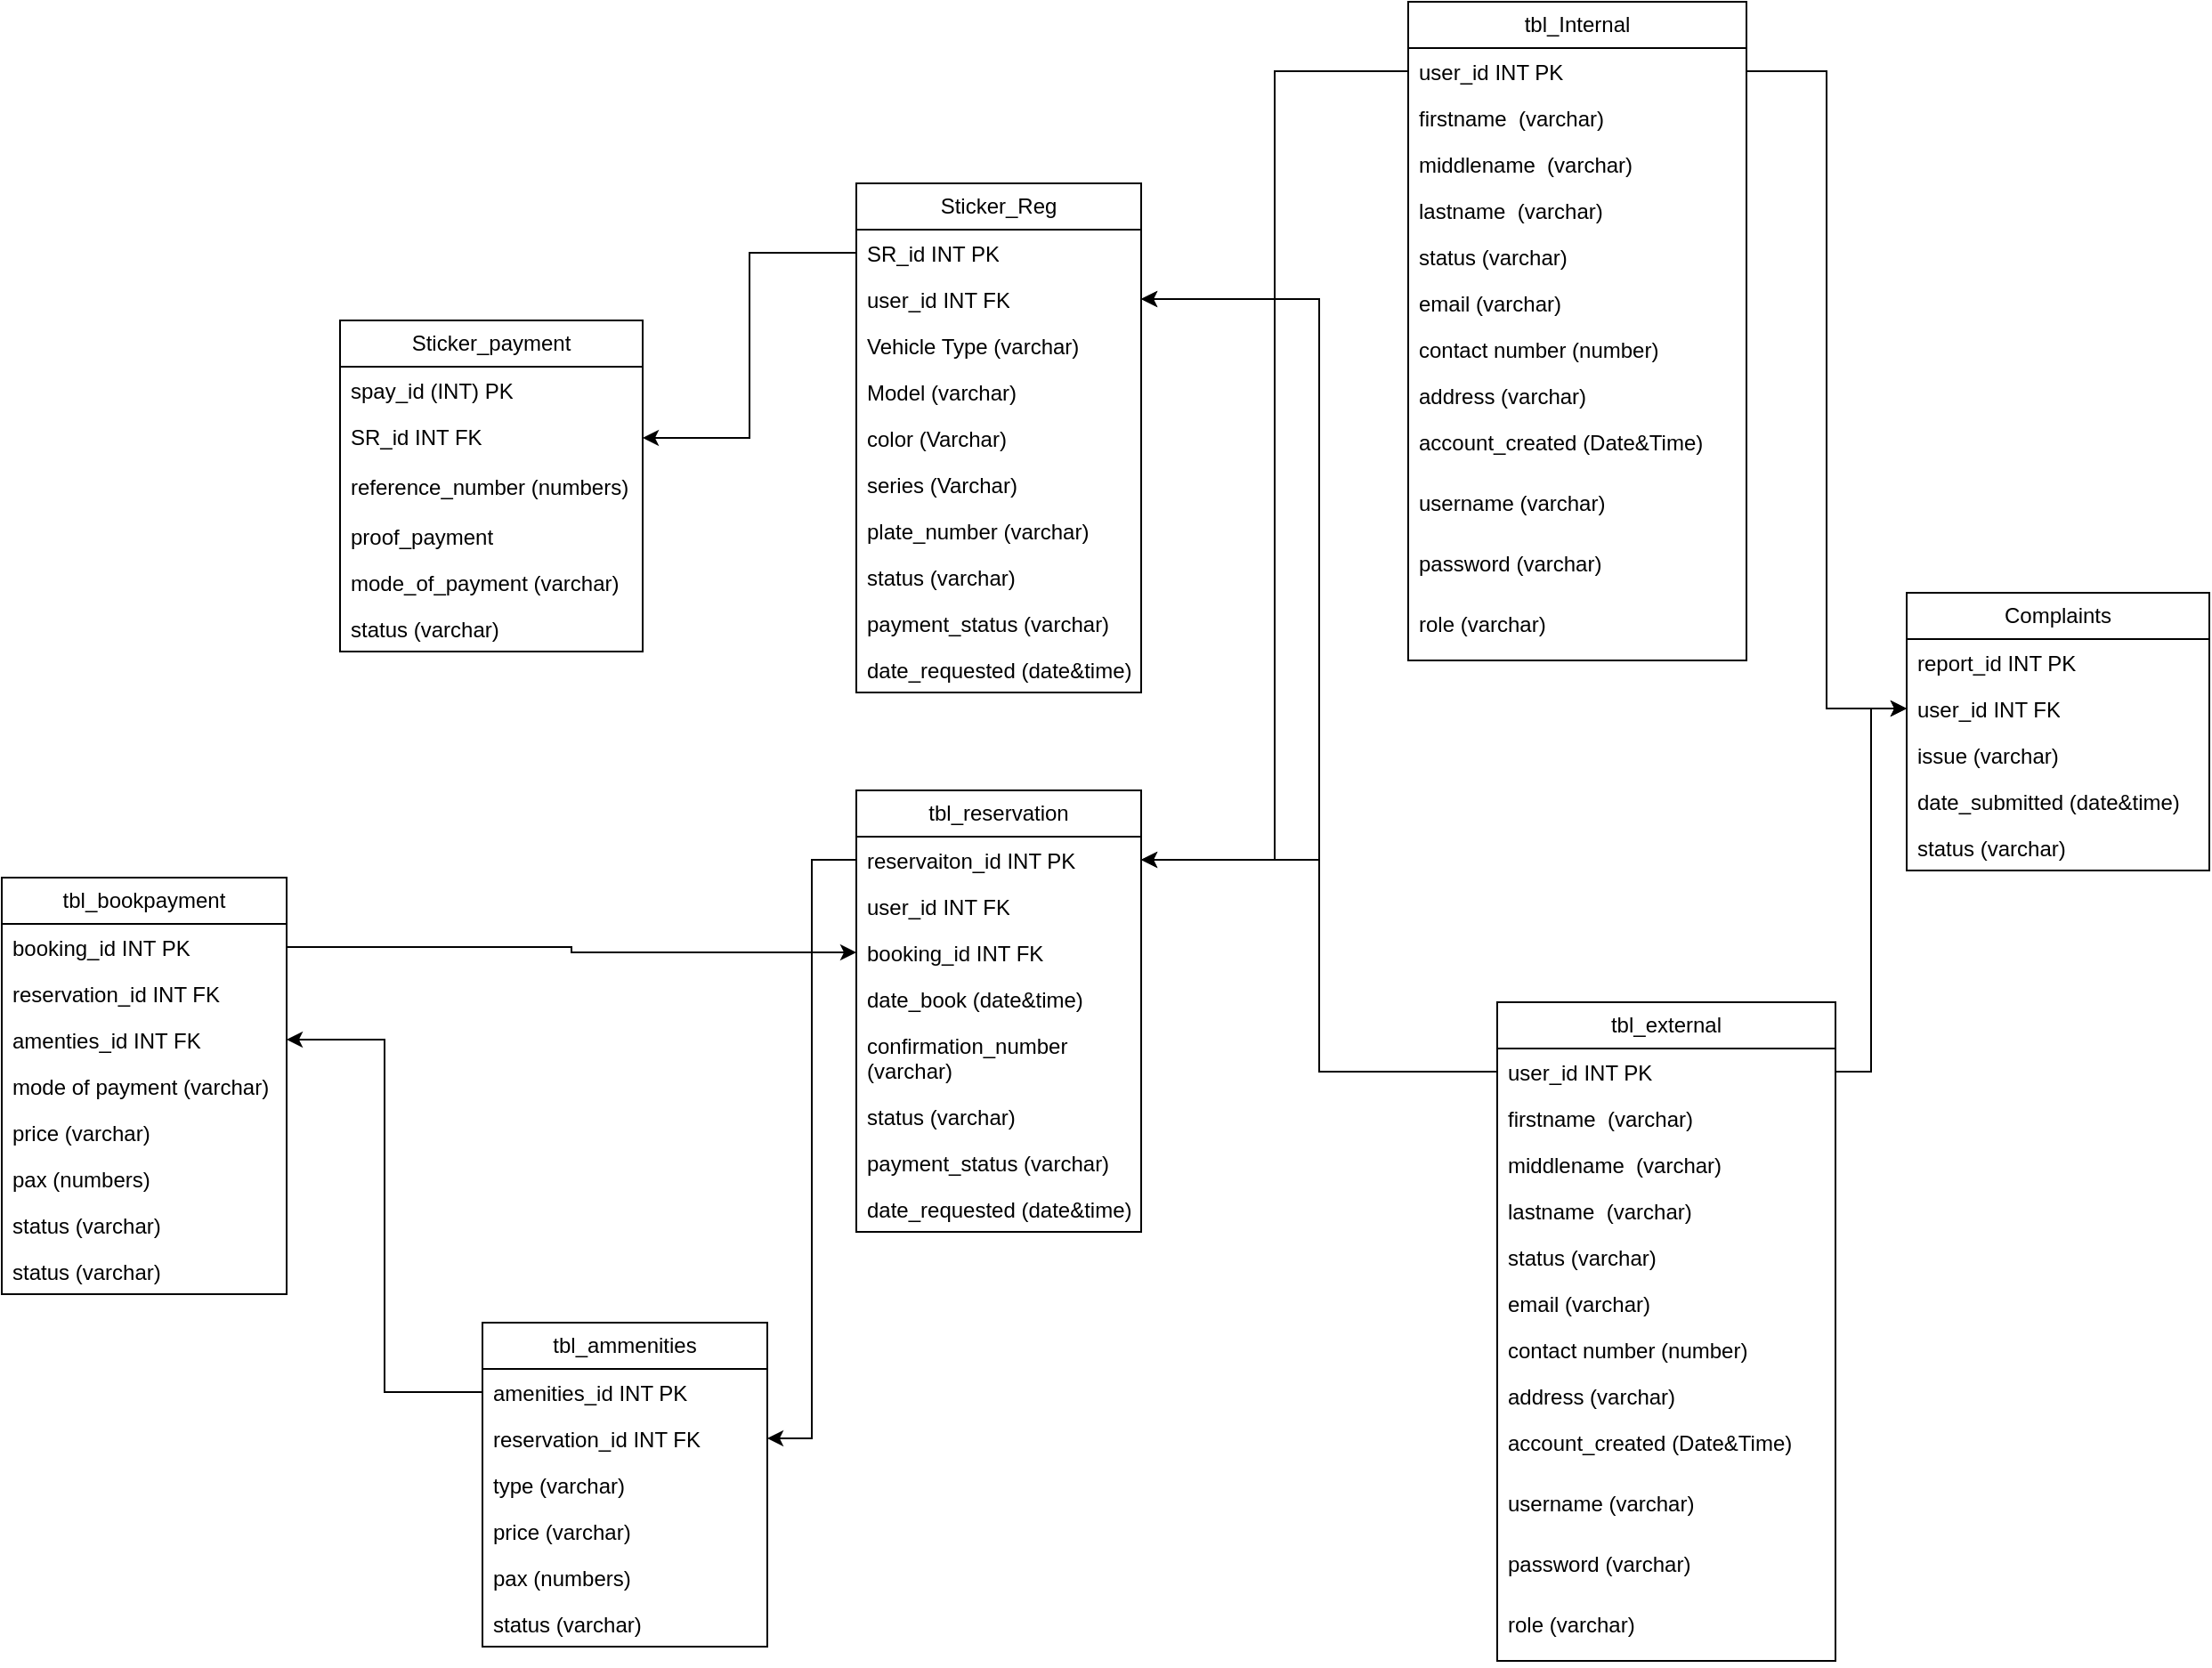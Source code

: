 <mxfile version="26.0.10">
  <diagram name="Page-1" id="SfRekn3RkYEeT2dlVDo4">
    <mxGraphModel dx="2633" dy="986" grid="1" gridSize="10" guides="1" tooltips="1" connect="1" arrows="1" fold="1" page="1" pageScale="1" pageWidth="850" pageHeight="1100" math="0" shadow="0">
      <root>
        <mxCell id="0" />
        <mxCell id="1" parent="0" />
        <mxCell id="zVCZriOrKgFzcLexSzs2-53" value="tbl_Internal" style="swimlane;fontStyle=0;childLayout=stackLayout;horizontal=1;startSize=26;fillColor=none;horizontalStack=0;resizeParent=1;resizeParentMax=0;resizeLast=0;collapsible=1;marginBottom=0;whiteSpace=wrap;html=1;" parent="1" vertex="1">
          <mxGeometry x="340" y="258" width="190" height="370" as="geometry" />
        </mxCell>
        <mxCell id="zVCZriOrKgFzcLexSzs2-54" value="user_id INT PK" style="text;strokeColor=none;fillColor=none;align=left;verticalAlign=top;spacingLeft=4;spacingRight=4;overflow=hidden;rotatable=0;points=[[0,0.5],[1,0.5]];portConstraint=eastwest;whiteSpace=wrap;html=1;" parent="zVCZriOrKgFzcLexSzs2-53" vertex="1">
          <mxGeometry y="26" width="190" height="26" as="geometry" />
        </mxCell>
        <mxCell id="zVCZriOrKgFzcLexSzs2-55" value="firstname&amp;nbsp; (varchar)" style="text;strokeColor=none;fillColor=none;align=left;verticalAlign=top;spacingLeft=4;spacingRight=4;overflow=hidden;rotatable=0;points=[[0,0.5],[1,0.5]];portConstraint=eastwest;whiteSpace=wrap;html=1;" parent="zVCZriOrKgFzcLexSzs2-53" vertex="1">
          <mxGeometry y="52" width="190" height="26" as="geometry" />
        </mxCell>
        <mxCell id="zVCZriOrKgFzcLexSzs2-56" value="middlename&amp;nbsp; (varchar)" style="text;strokeColor=none;fillColor=none;align=left;verticalAlign=top;spacingLeft=4;spacingRight=4;overflow=hidden;rotatable=0;points=[[0,0.5],[1,0.5]];portConstraint=eastwest;whiteSpace=wrap;html=1;" parent="zVCZriOrKgFzcLexSzs2-53" vertex="1">
          <mxGeometry y="78" width="190" height="26" as="geometry" />
        </mxCell>
        <mxCell id="zVCZriOrKgFzcLexSzs2-57" value="lastname&amp;nbsp; (varchar)" style="text;strokeColor=none;fillColor=none;align=left;verticalAlign=top;spacingLeft=4;spacingRight=4;overflow=hidden;rotatable=0;points=[[0,0.5],[1,0.5]];portConstraint=eastwest;whiteSpace=wrap;html=1;" parent="zVCZriOrKgFzcLexSzs2-53" vertex="1">
          <mxGeometry y="104" width="190" height="26" as="geometry" />
        </mxCell>
        <mxCell id="zVCZriOrKgFzcLexSzs2-88" value="status (varchar)" style="text;strokeColor=none;fillColor=none;align=left;verticalAlign=top;spacingLeft=4;spacingRight=4;overflow=hidden;rotatable=0;points=[[0,0.5],[1,0.5]];portConstraint=eastwest;whiteSpace=wrap;html=1;" parent="zVCZriOrKgFzcLexSzs2-53" vertex="1">
          <mxGeometry y="130" width="190" height="26" as="geometry" />
        </mxCell>
        <mxCell id="zVCZriOrKgFzcLexSzs2-90" value="email (varchar)" style="text;strokeColor=none;fillColor=none;align=left;verticalAlign=top;spacingLeft=4;spacingRight=4;overflow=hidden;rotatable=0;points=[[0,0.5],[1,0.5]];portConstraint=eastwest;whiteSpace=wrap;html=1;" parent="zVCZriOrKgFzcLexSzs2-53" vertex="1">
          <mxGeometry y="156" width="190" height="26" as="geometry" />
        </mxCell>
        <mxCell id="zVCZriOrKgFzcLexSzs2-91" value="contact number (number)" style="text;strokeColor=none;fillColor=none;align=left;verticalAlign=top;spacingLeft=4;spacingRight=4;overflow=hidden;rotatable=0;points=[[0,0.5],[1,0.5]];portConstraint=eastwest;whiteSpace=wrap;html=1;" parent="zVCZriOrKgFzcLexSzs2-53" vertex="1">
          <mxGeometry y="182" width="190" height="26" as="geometry" />
        </mxCell>
        <mxCell id="zVCZriOrKgFzcLexSzs2-58" value="address (varchar)" style="text;strokeColor=none;fillColor=none;align=left;verticalAlign=top;spacingLeft=4;spacingRight=4;overflow=hidden;rotatable=0;points=[[0,0.5],[1,0.5]];portConstraint=eastwest;whiteSpace=wrap;html=1;" parent="zVCZriOrKgFzcLexSzs2-53" vertex="1">
          <mxGeometry y="208" width="190" height="26" as="geometry" />
        </mxCell>
        <mxCell id="zVCZriOrKgFzcLexSzs2-59" value="account_created (Date&amp;amp;Time)" style="text;strokeColor=none;fillColor=none;align=left;verticalAlign=top;spacingLeft=4;spacingRight=4;overflow=hidden;rotatable=0;points=[[0,0.5],[1,0.5]];portConstraint=eastwest;whiteSpace=wrap;html=1;" parent="zVCZriOrKgFzcLexSzs2-53" vertex="1">
          <mxGeometry y="234" width="190" height="34" as="geometry" />
        </mxCell>
        <mxCell id="zVCZriOrKgFzcLexSzs2-60" value="username (varchar)" style="text;strokeColor=none;fillColor=none;align=left;verticalAlign=top;spacingLeft=4;spacingRight=4;overflow=hidden;rotatable=0;points=[[0,0.5],[1,0.5]];portConstraint=eastwest;whiteSpace=wrap;html=1;" parent="zVCZriOrKgFzcLexSzs2-53" vertex="1">
          <mxGeometry y="268" width="190" height="34" as="geometry" />
        </mxCell>
        <mxCell id="zVCZriOrKgFzcLexSzs2-61" value="password (varchar)" style="text;strokeColor=none;fillColor=none;align=left;verticalAlign=top;spacingLeft=4;spacingRight=4;overflow=hidden;rotatable=0;points=[[0,0.5],[1,0.5]];portConstraint=eastwest;whiteSpace=wrap;html=1;" parent="zVCZriOrKgFzcLexSzs2-53" vertex="1">
          <mxGeometry y="302" width="190" height="34" as="geometry" />
        </mxCell>
        <mxCell id="zVCZriOrKgFzcLexSzs2-81" value="role (varchar)" style="text;strokeColor=none;fillColor=none;align=left;verticalAlign=top;spacingLeft=4;spacingRight=4;overflow=hidden;rotatable=0;points=[[0,0.5],[1,0.5]];portConstraint=eastwest;whiteSpace=wrap;html=1;" parent="zVCZriOrKgFzcLexSzs2-53" vertex="1">
          <mxGeometry y="336" width="190" height="34" as="geometry" />
        </mxCell>
        <mxCell id="zVCZriOrKgFzcLexSzs2-92" value="tbl_external" style="swimlane;fontStyle=0;childLayout=stackLayout;horizontal=1;startSize=26;fillColor=none;horizontalStack=0;resizeParent=1;resizeParentMax=0;resizeLast=0;collapsible=1;marginBottom=0;whiteSpace=wrap;html=1;" parent="1" vertex="1">
          <mxGeometry x="390" y="820" width="190" height="370" as="geometry" />
        </mxCell>
        <mxCell id="zVCZriOrKgFzcLexSzs2-93" value="user_id INT PK" style="text;strokeColor=none;fillColor=none;align=left;verticalAlign=top;spacingLeft=4;spacingRight=4;overflow=hidden;rotatable=0;points=[[0,0.5],[1,0.5]];portConstraint=eastwest;whiteSpace=wrap;html=1;" parent="zVCZriOrKgFzcLexSzs2-92" vertex="1">
          <mxGeometry y="26" width="190" height="26" as="geometry" />
        </mxCell>
        <mxCell id="zVCZriOrKgFzcLexSzs2-94" value="firstname&amp;nbsp; (varchar)" style="text;strokeColor=none;fillColor=none;align=left;verticalAlign=top;spacingLeft=4;spacingRight=4;overflow=hidden;rotatable=0;points=[[0,0.5],[1,0.5]];portConstraint=eastwest;whiteSpace=wrap;html=1;" parent="zVCZriOrKgFzcLexSzs2-92" vertex="1">
          <mxGeometry y="52" width="190" height="26" as="geometry" />
        </mxCell>
        <mxCell id="zVCZriOrKgFzcLexSzs2-95" value="middlename&amp;nbsp; (varchar)" style="text;strokeColor=none;fillColor=none;align=left;verticalAlign=top;spacingLeft=4;spacingRight=4;overflow=hidden;rotatable=0;points=[[0,0.5],[1,0.5]];portConstraint=eastwest;whiteSpace=wrap;html=1;" parent="zVCZriOrKgFzcLexSzs2-92" vertex="1">
          <mxGeometry y="78" width="190" height="26" as="geometry" />
        </mxCell>
        <mxCell id="zVCZriOrKgFzcLexSzs2-96" value="lastname&amp;nbsp; (varchar)" style="text;strokeColor=none;fillColor=none;align=left;verticalAlign=top;spacingLeft=4;spacingRight=4;overflow=hidden;rotatable=0;points=[[0,0.5],[1,0.5]];portConstraint=eastwest;whiteSpace=wrap;html=1;" parent="zVCZriOrKgFzcLexSzs2-92" vertex="1">
          <mxGeometry y="104" width="190" height="26" as="geometry" />
        </mxCell>
        <mxCell id="zVCZriOrKgFzcLexSzs2-97" value="status (varchar)" style="text;strokeColor=none;fillColor=none;align=left;verticalAlign=top;spacingLeft=4;spacingRight=4;overflow=hidden;rotatable=0;points=[[0,0.5],[1,0.5]];portConstraint=eastwest;whiteSpace=wrap;html=1;" parent="zVCZriOrKgFzcLexSzs2-92" vertex="1">
          <mxGeometry y="130" width="190" height="26" as="geometry" />
        </mxCell>
        <mxCell id="zVCZriOrKgFzcLexSzs2-98" value="email (varchar)" style="text;strokeColor=none;fillColor=none;align=left;verticalAlign=top;spacingLeft=4;spacingRight=4;overflow=hidden;rotatable=0;points=[[0,0.5],[1,0.5]];portConstraint=eastwest;whiteSpace=wrap;html=1;" parent="zVCZriOrKgFzcLexSzs2-92" vertex="1">
          <mxGeometry y="156" width="190" height="26" as="geometry" />
        </mxCell>
        <mxCell id="zVCZriOrKgFzcLexSzs2-99" value="contact number (number)" style="text;strokeColor=none;fillColor=none;align=left;verticalAlign=top;spacingLeft=4;spacingRight=4;overflow=hidden;rotatable=0;points=[[0,0.5],[1,0.5]];portConstraint=eastwest;whiteSpace=wrap;html=1;" parent="zVCZriOrKgFzcLexSzs2-92" vertex="1">
          <mxGeometry y="182" width="190" height="26" as="geometry" />
        </mxCell>
        <mxCell id="zVCZriOrKgFzcLexSzs2-100" value="address (varchar)" style="text;strokeColor=none;fillColor=none;align=left;verticalAlign=top;spacingLeft=4;spacingRight=4;overflow=hidden;rotatable=0;points=[[0,0.5],[1,0.5]];portConstraint=eastwest;whiteSpace=wrap;html=1;" parent="zVCZriOrKgFzcLexSzs2-92" vertex="1">
          <mxGeometry y="208" width="190" height="26" as="geometry" />
        </mxCell>
        <mxCell id="zVCZriOrKgFzcLexSzs2-101" value="account_created (Date&amp;amp;Time)" style="text;strokeColor=none;fillColor=none;align=left;verticalAlign=top;spacingLeft=4;spacingRight=4;overflow=hidden;rotatable=0;points=[[0,0.5],[1,0.5]];portConstraint=eastwest;whiteSpace=wrap;html=1;" parent="zVCZriOrKgFzcLexSzs2-92" vertex="1">
          <mxGeometry y="234" width="190" height="34" as="geometry" />
        </mxCell>
        <mxCell id="zVCZriOrKgFzcLexSzs2-102" value="username (varchar)" style="text;strokeColor=none;fillColor=none;align=left;verticalAlign=top;spacingLeft=4;spacingRight=4;overflow=hidden;rotatable=0;points=[[0,0.5],[1,0.5]];portConstraint=eastwest;whiteSpace=wrap;html=1;" parent="zVCZriOrKgFzcLexSzs2-92" vertex="1">
          <mxGeometry y="268" width="190" height="34" as="geometry" />
        </mxCell>
        <mxCell id="zVCZriOrKgFzcLexSzs2-103" value="password (varchar)" style="text;strokeColor=none;fillColor=none;align=left;verticalAlign=top;spacingLeft=4;spacingRight=4;overflow=hidden;rotatable=0;points=[[0,0.5],[1,0.5]];portConstraint=eastwest;whiteSpace=wrap;html=1;" parent="zVCZriOrKgFzcLexSzs2-92" vertex="1">
          <mxGeometry y="302" width="190" height="34" as="geometry" />
        </mxCell>
        <mxCell id="zVCZriOrKgFzcLexSzs2-104" value="role (varchar)" style="text;strokeColor=none;fillColor=none;align=left;verticalAlign=top;spacingLeft=4;spacingRight=4;overflow=hidden;rotatable=0;points=[[0,0.5],[1,0.5]];portConstraint=eastwest;whiteSpace=wrap;html=1;" parent="zVCZriOrKgFzcLexSzs2-92" vertex="1">
          <mxGeometry y="336" width="190" height="34" as="geometry" />
        </mxCell>
        <mxCell id="zVCZriOrKgFzcLexSzs2-105" value="Sticker_Reg" style="swimlane;fontStyle=0;childLayout=stackLayout;horizontal=1;startSize=26;fillColor=none;horizontalStack=0;resizeParent=1;resizeParentMax=0;resizeLast=0;collapsible=1;marginBottom=0;whiteSpace=wrap;html=1;" parent="1" vertex="1">
          <mxGeometry x="30" y="360" width="160" height="286" as="geometry" />
        </mxCell>
        <mxCell id="zVCZriOrKgFzcLexSzs2-106" value="SR_id INT PK" style="text;strokeColor=none;fillColor=none;align=left;verticalAlign=top;spacingLeft=4;spacingRight=4;overflow=hidden;rotatable=0;points=[[0,0.5],[1,0.5]];portConstraint=eastwest;whiteSpace=wrap;html=1;" parent="zVCZriOrKgFzcLexSzs2-105" vertex="1">
          <mxGeometry y="26" width="160" height="26" as="geometry" />
        </mxCell>
        <mxCell id="zVCZriOrKgFzcLexSzs2-107" value="user_id INT FK" style="text;strokeColor=none;fillColor=none;align=left;verticalAlign=top;spacingLeft=4;spacingRight=4;overflow=hidden;rotatable=0;points=[[0,0.5],[1,0.5]];portConstraint=eastwest;whiteSpace=wrap;html=1;" parent="zVCZriOrKgFzcLexSzs2-105" vertex="1">
          <mxGeometry y="52" width="160" height="26" as="geometry" />
        </mxCell>
        <mxCell id="zVCZriOrKgFzcLexSzs2-120" value="Vehicle Type (varchar)&lt;div&gt;&lt;br&gt;&lt;/div&gt;" style="text;strokeColor=none;fillColor=none;align=left;verticalAlign=top;spacingLeft=4;spacingRight=4;overflow=hidden;rotatable=0;points=[[0,0.5],[1,0.5]];portConstraint=eastwest;whiteSpace=wrap;html=1;" parent="zVCZriOrKgFzcLexSzs2-105" vertex="1">
          <mxGeometry y="78" width="160" height="26" as="geometry" />
        </mxCell>
        <mxCell id="zVCZriOrKgFzcLexSzs2-109" value="&lt;div&gt;Model (varchar)&lt;/div&gt;" style="text;strokeColor=none;fillColor=none;align=left;verticalAlign=top;spacingLeft=4;spacingRight=4;overflow=hidden;rotatable=0;points=[[0,0.5],[1,0.5]];portConstraint=eastwest;whiteSpace=wrap;html=1;" parent="zVCZriOrKgFzcLexSzs2-105" vertex="1">
          <mxGeometry y="104" width="160" height="26" as="geometry" />
        </mxCell>
        <mxCell id="zVCZriOrKgFzcLexSzs2-110" value="&lt;div&gt;color (Varchar)&lt;/div&gt;" style="text;strokeColor=none;fillColor=none;align=left;verticalAlign=top;spacingLeft=4;spacingRight=4;overflow=hidden;rotatable=0;points=[[0,0.5],[1,0.5]];portConstraint=eastwest;whiteSpace=wrap;html=1;" parent="zVCZriOrKgFzcLexSzs2-105" vertex="1">
          <mxGeometry y="130" width="160" height="26" as="geometry" />
        </mxCell>
        <mxCell id="zVCZriOrKgFzcLexSzs2-111" value="&lt;div&gt;series (Varchar)&lt;/div&gt;" style="text;strokeColor=none;fillColor=none;align=left;verticalAlign=top;spacingLeft=4;spacingRight=4;overflow=hidden;rotatable=0;points=[[0,0.5],[1,0.5]];portConstraint=eastwest;whiteSpace=wrap;html=1;" parent="zVCZriOrKgFzcLexSzs2-105" vertex="1">
          <mxGeometry y="156" width="160" height="26" as="geometry" />
        </mxCell>
        <mxCell id="zVCZriOrKgFzcLexSzs2-112" value="&lt;div&gt;plate_number (varchar)&lt;/div&gt;" style="text;strokeColor=none;fillColor=none;align=left;verticalAlign=top;spacingLeft=4;spacingRight=4;overflow=hidden;rotatable=0;points=[[0,0.5],[1,0.5]];portConstraint=eastwest;whiteSpace=wrap;html=1;" parent="zVCZriOrKgFzcLexSzs2-105" vertex="1">
          <mxGeometry y="182" width="160" height="26" as="geometry" />
        </mxCell>
        <mxCell id="zVCZriOrKgFzcLexSzs2-113" value="&lt;div&gt;status (varchar)&lt;/div&gt;" style="text;strokeColor=none;fillColor=none;align=left;verticalAlign=top;spacingLeft=4;spacingRight=4;overflow=hidden;rotatable=0;points=[[0,0.5],[1,0.5]];portConstraint=eastwest;whiteSpace=wrap;html=1;" parent="zVCZriOrKgFzcLexSzs2-105" vertex="1">
          <mxGeometry y="208" width="160" height="26" as="geometry" />
        </mxCell>
        <mxCell id="zVCZriOrKgFzcLexSzs2-118" value="&lt;div&gt;payment_status (varchar)&lt;/div&gt;" style="text;strokeColor=none;fillColor=none;align=left;verticalAlign=top;spacingLeft=4;spacingRight=4;overflow=hidden;rotatable=0;points=[[0,0.5],[1,0.5]];portConstraint=eastwest;whiteSpace=wrap;html=1;" parent="zVCZriOrKgFzcLexSzs2-105" vertex="1">
          <mxGeometry y="234" width="160" height="26" as="geometry" />
        </mxCell>
        <mxCell id="zVCZriOrKgFzcLexSzs2-119" value="&lt;div&gt;date_requested (date&amp;amp;time)&lt;/div&gt;" style="text;strokeColor=none;fillColor=none;align=left;verticalAlign=top;spacingLeft=4;spacingRight=4;overflow=hidden;rotatable=0;points=[[0,0.5],[1,0.5]];portConstraint=eastwest;whiteSpace=wrap;html=1;" parent="zVCZriOrKgFzcLexSzs2-105" vertex="1">
          <mxGeometry y="260" width="160" height="26" as="geometry" />
        </mxCell>
        <mxCell id="zVCZriOrKgFzcLexSzs2-114" value="Sticker_payment" style="swimlane;fontStyle=0;childLayout=stackLayout;horizontal=1;startSize=26;fillColor=none;horizontalStack=0;resizeParent=1;resizeParentMax=0;resizeLast=0;collapsible=1;marginBottom=0;whiteSpace=wrap;html=1;" parent="1" vertex="1">
          <mxGeometry x="-260" y="437" width="170" height="186" as="geometry" />
        </mxCell>
        <mxCell id="zVCZriOrKgFzcLexSzs2-115" value="spay_id (INT) PK" style="text;strokeColor=none;fillColor=none;align=left;verticalAlign=top;spacingLeft=4;spacingRight=4;overflow=hidden;rotatable=0;points=[[0,0.5],[1,0.5]];portConstraint=eastwest;whiteSpace=wrap;html=1;" parent="zVCZriOrKgFzcLexSzs2-114" vertex="1">
          <mxGeometry y="26" width="170" height="26" as="geometry" />
        </mxCell>
        <mxCell id="iUvUkRVP29cQB6zXR219-11" value="SR_id INT FK" style="text;strokeColor=none;fillColor=none;align=left;verticalAlign=top;spacingLeft=4;spacingRight=4;overflow=hidden;rotatable=0;points=[[0,0.5],[1,0.5]];portConstraint=eastwest;whiteSpace=wrap;html=1;" parent="zVCZriOrKgFzcLexSzs2-114" vertex="1">
          <mxGeometry y="52" width="170" height="28" as="geometry" />
        </mxCell>
        <mxCell id="zVCZriOrKgFzcLexSzs2-116" value="reference_number (numbers)" style="text;strokeColor=none;fillColor=none;align=left;verticalAlign=top;spacingLeft=4;spacingRight=4;overflow=hidden;rotatable=0;points=[[0,0.5],[1,0.5]];portConstraint=eastwest;whiteSpace=wrap;html=1;" parent="zVCZriOrKgFzcLexSzs2-114" vertex="1">
          <mxGeometry y="80" width="170" height="28" as="geometry" />
        </mxCell>
        <mxCell id="zVCZriOrKgFzcLexSzs2-117" value="proof_payment&amp;nbsp;" style="text;strokeColor=none;fillColor=none;align=left;verticalAlign=top;spacingLeft=4;spacingRight=4;overflow=hidden;rotatable=0;points=[[0,0.5],[1,0.5]];portConstraint=eastwest;whiteSpace=wrap;html=1;" parent="zVCZriOrKgFzcLexSzs2-114" vertex="1">
          <mxGeometry y="108" width="170" height="26" as="geometry" />
        </mxCell>
        <mxCell id="zVCZriOrKgFzcLexSzs2-121" value="mode_of_payment (varchar)" style="text;strokeColor=none;fillColor=none;align=left;verticalAlign=top;spacingLeft=4;spacingRight=4;overflow=hidden;rotatable=0;points=[[0,0.5],[1,0.5]];portConstraint=eastwest;whiteSpace=wrap;html=1;" parent="zVCZriOrKgFzcLexSzs2-114" vertex="1">
          <mxGeometry y="134" width="170" height="26" as="geometry" />
        </mxCell>
        <mxCell id="zVCZriOrKgFzcLexSzs2-122" value="status (varchar)" style="text;strokeColor=none;fillColor=none;align=left;verticalAlign=top;spacingLeft=4;spacingRight=4;overflow=hidden;rotatable=0;points=[[0,0.5],[1,0.5]];portConstraint=eastwest;whiteSpace=wrap;html=1;" parent="zVCZriOrKgFzcLexSzs2-114" vertex="1">
          <mxGeometry y="160" width="170" height="26" as="geometry" />
        </mxCell>
        <mxCell id="zVCZriOrKgFzcLexSzs2-123" value="Complaints" style="swimlane;fontStyle=0;childLayout=stackLayout;horizontal=1;startSize=26;fillColor=none;horizontalStack=0;resizeParent=1;resizeParentMax=0;resizeLast=0;collapsible=1;marginBottom=0;whiteSpace=wrap;html=1;" parent="1" vertex="1">
          <mxGeometry x="620" y="590" width="170" height="156" as="geometry" />
        </mxCell>
        <mxCell id="zVCZriOrKgFzcLexSzs2-124" value="report_id INT PK&lt;div&gt;&lt;br&gt;&lt;/div&gt;" style="text;strokeColor=none;fillColor=none;align=left;verticalAlign=top;spacingLeft=4;spacingRight=4;overflow=hidden;rotatable=0;points=[[0,0.5],[1,0.5]];portConstraint=eastwest;whiteSpace=wrap;html=1;" parent="zVCZriOrKgFzcLexSzs2-123" vertex="1">
          <mxGeometry y="26" width="170" height="26" as="geometry" />
        </mxCell>
        <mxCell id="zVCZriOrKgFzcLexSzs2-125" value="user_id INT FK" style="text;strokeColor=none;fillColor=none;align=left;verticalAlign=top;spacingLeft=4;spacingRight=4;overflow=hidden;rotatable=0;points=[[0,0.5],[1,0.5]];portConstraint=eastwest;whiteSpace=wrap;html=1;" parent="zVCZriOrKgFzcLexSzs2-123" vertex="1">
          <mxGeometry y="52" width="170" height="26" as="geometry" />
        </mxCell>
        <mxCell id="zVCZriOrKgFzcLexSzs2-126" value="issue (varchar)" style="text;strokeColor=none;fillColor=none;align=left;verticalAlign=top;spacingLeft=4;spacingRight=4;overflow=hidden;rotatable=0;points=[[0,0.5],[1,0.5]];portConstraint=eastwest;whiteSpace=wrap;html=1;" parent="zVCZriOrKgFzcLexSzs2-123" vertex="1">
          <mxGeometry y="78" width="170" height="26" as="geometry" />
        </mxCell>
        <mxCell id="zVCZriOrKgFzcLexSzs2-127" value="date_submitted (date&amp;amp;time)" style="text;strokeColor=none;fillColor=none;align=left;verticalAlign=top;spacingLeft=4;spacingRight=4;overflow=hidden;rotatable=0;points=[[0,0.5],[1,0.5]];portConstraint=eastwest;whiteSpace=wrap;html=1;" parent="zVCZriOrKgFzcLexSzs2-123" vertex="1">
          <mxGeometry y="104" width="170" height="26" as="geometry" />
        </mxCell>
        <mxCell id="zVCZriOrKgFzcLexSzs2-128" value="status (varchar)" style="text;strokeColor=none;fillColor=none;align=left;verticalAlign=top;spacingLeft=4;spacingRight=4;overflow=hidden;rotatable=0;points=[[0,0.5],[1,0.5]];portConstraint=eastwest;whiteSpace=wrap;html=1;" parent="zVCZriOrKgFzcLexSzs2-123" vertex="1">
          <mxGeometry y="130" width="170" height="26" as="geometry" />
        </mxCell>
        <mxCell id="iUvUkRVP29cQB6zXR219-3" style="edgeStyle=orthogonalEdgeStyle;rounded=0;orthogonalLoop=1;jettySize=auto;html=1;entryX=1;entryY=0.5;entryDx=0;entryDy=0;" parent="1" source="zVCZriOrKgFzcLexSzs2-54" target="zVCZriOrKgFzcLexSzs2-107" edge="1">
          <mxGeometry relative="1" as="geometry" />
        </mxCell>
        <mxCell id="iUvUkRVP29cQB6zXR219-12" style="edgeStyle=orthogonalEdgeStyle;rounded=0;orthogonalLoop=1;jettySize=auto;html=1;entryX=1;entryY=0.5;entryDx=0;entryDy=0;" parent="1" source="zVCZriOrKgFzcLexSzs2-106" target="iUvUkRVP29cQB6zXR219-11" edge="1">
          <mxGeometry relative="1" as="geometry" />
        </mxCell>
        <mxCell id="iUvUkRVP29cQB6zXR219-13" style="edgeStyle=orthogonalEdgeStyle;rounded=0;orthogonalLoop=1;jettySize=auto;html=1;entryX=1;entryY=0.5;entryDx=0;entryDy=0;" parent="1" source="zVCZriOrKgFzcLexSzs2-93" target="zVCZriOrKgFzcLexSzs2-107" edge="1">
          <mxGeometry relative="1" as="geometry" />
        </mxCell>
        <mxCell id="w2d6r-l6aEA4goURrX61-1" style="edgeStyle=orthogonalEdgeStyle;rounded=0;orthogonalLoop=1;jettySize=auto;html=1;entryX=0;entryY=0.5;entryDx=0;entryDy=0;" edge="1" parent="1" source="zVCZriOrKgFzcLexSzs2-54" target="zVCZriOrKgFzcLexSzs2-125">
          <mxGeometry relative="1" as="geometry" />
        </mxCell>
        <mxCell id="w2d6r-l6aEA4goURrX61-2" style="edgeStyle=orthogonalEdgeStyle;rounded=0;orthogonalLoop=1;jettySize=auto;html=1;entryX=0;entryY=0.5;entryDx=0;entryDy=0;" edge="1" parent="1" source="zVCZriOrKgFzcLexSzs2-93" target="zVCZriOrKgFzcLexSzs2-125">
          <mxGeometry relative="1" as="geometry" />
        </mxCell>
        <mxCell id="w2d6r-l6aEA4goURrX61-16" value="tbl_reservation" style="swimlane;fontStyle=0;childLayout=stackLayout;horizontal=1;startSize=26;fillColor=none;horizontalStack=0;resizeParent=1;resizeParentMax=0;resizeLast=0;collapsible=1;marginBottom=0;whiteSpace=wrap;html=1;" vertex="1" parent="1">
          <mxGeometry x="30" y="701" width="160" height="248" as="geometry" />
        </mxCell>
        <mxCell id="w2d6r-l6aEA4goURrX61-17" value="reservaiton_id INT PK" style="text;strokeColor=none;fillColor=none;align=left;verticalAlign=top;spacingLeft=4;spacingRight=4;overflow=hidden;rotatable=0;points=[[0,0.5],[1,0.5]];portConstraint=eastwest;whiteSpace=wrap;html=1;" vertex="1" parent="w2d6r-l6aEA4goURrX61-16">
          <mxGeometry y="26" width="160" height="26" as="geometry" />
        </mxCell>
        <mxCell id="w2d6r-l6aEA4goURrX61-18" value="user_id INT FK" style="text;strokeColor=none;fillColor=none;align=left;verticalAlign=top;spacingLeft=4;spacingRight=4;overflow=hidden;rotatable=0;points=[[0,0.5],[1,0.5]];portConstraint=eastwest;whiteSpace=wrap;html=1;" vertex="1" parent="w2d6r-l6aEA4goURrX61-16">
          <mxGeometry y="52" width="160" height="26" as="geometry" />
        </mxCell>
        <mxCell id="w2d6r-l6aEA4goURrX61-19" value="&lt;div&gt;booking_id INT FK&lt;/div&gt;" style="text;strokeColor=none;fillColor=none;align=left;verticalAlign=top;spacingLeft=4;spacingRight=4;overflow=hidden;rotatable=0;points=[[0,0.5],[1,0.5]];portConstraint=eastwest;whiteSpace=wrap;html=1;" vertex="1" parent="w2d6r-l6aEA4goURrX61-16">
          <mxGeometry y="78" width="160" height="26" as="geometry" />
        </mxCell>
        <mxCell id="w2d6r-l6aEA4goURrX61-23" value="&lt;div&gt;date_book (date&amp;amp;time)&lt;/div&gt;" style="text;strokeColor=none;fillColor=none;align=left;verticalAlign=top;spacingLeft=4;spacingRight=4;overflow=hidden;rotatable=0;points=[[0,0.5],[1,0.5]];portConstraint=eastwest;whiteSpace=wrap;html=1;" vertex="1" parent="w2d6r-l6aEA4goURrX61-16">
          <mxGeometry y="104" width="160" height="26" as="geometry" />
        </mxCell>
        <mxCell id="w2d6r-l6aEA4goURrX61-24" value="&lt;div&gt;confirmation_number (varchar)&lt;/div&gt;" style="text;strokeColor=none;fillColor=none;align=left;verticalAlign=top;spacingLeft=4;spacingRight=4;overflow=hidden;rotatable=0;points=[[0,0.5],[1,0.5]];portConstraint=eastwest;whiteSpace=wrap;html=1;" vertex="1" parent="w2d6r-l6aEA4goURrX61-16">
          <mxGeometry y="130" width="160" height="40" as="geometry" />
        </mxCell>
        <mxCell id="w2d6r-l6aEA4goURrX61-25" value="&lt;div&gt;status (varchar)&lt;/div&gt;" style="text;strokeColor=none;fillColor=none;align=left;verticalAlign=top;spacingLeft=4;spacingRight=4;overflow=hidden;rotatable=0;points=[[0,0.5],[1,0.5]];portConstraint=eastwest;whiteSpace=wrap;html=1;" vertex="1" parent="w2d6r-l6aEA4goURrX61-16">
          <mxGeometry y="170" width="160" height="26" as="geometry" />
        </mxCell>
        <mxCell id="w2d6r-l6aEA4goURrX61-26" value="&lt;div&gt;payment_status (varchar)&lt;/div&gt;" style="text;strokeColor=none;fillColor=none;align=left;verticalAlign=top;spacingLeft=4;spacingRight=4;overflow=hidden;rotatable=0;points=[[0,0.5],[1,0.5]];portConstraint=eastwest;whiteSpace=wrap;html=1;" vertex="1" parent="w2d6r-l6aEA4goURrX61-16">
          <mxGeometry y="196" width="160" height="26" as="geometry" />
        </mxCell>
        <mxCell id="w2d6r-l6aEA4goURrX61-27" value="&lt;div&gt;date_requested (date&amp;amp;time)&lt;/div&gt;" style="text;strokeColor=none;fillColor=none;align=left;verticalAlign=top;spacingLeft=4;spacingRight=4;overflow=hidden;rotatable=0;points=[[0,0.5],[1,0.5]];portConstraint=eastwest;whiteSpace=wrap;html=1;" vertex="1" parent="w2d6r-l6aEA4goURrX61-16">
          <mxGeometry y="222" width="160" height="26" as="geometry" />
        </mxCell>
        <mxCell id="w2d6r-l6aEA4goURrX61-28" value="tbl_ammenities" style="swimlane;fontStyle=0;childLayout=stackLayout;horizontal=1;startSize=26;fillColor=none;horizontalStack=0;resizeParent=1;resizeParentMax=0;resizeLast=0;collapsible=1;marginBottom=0;whiteSpace=wrap;html=1;" vertex="1" parent="1">
          <mxGeometry x="-180" y="1000" width="160" height="182" as="geometry" />
        </mxCell>
        <mxCell id="w2d6r-l6aEA4goURrX61-29" value="amenities_id INT PK" style="text;strokeColor=none;fillColor=none;align=left;verticalAlign=top;spacingLeft=4;spacingRight=4;overflow=hidden;rotatable=0;points=[[0,0.5],[1,0.5]];portConstraint=eastwest;whiteSpace=wrap;html=1;" vertex="1" parent="w2d6r-l6aEA4goURrX61-28">
          <mxGeometry y="26" width="160" height="26" as="geometry" />
        </mxCell>
        <mxCell id="w2d6r-l6aEA4goURrX61-30" value="reservation_id INT FK" style="text;strokeColor=none;fillColor=none;align=left;verticalAlign=top;spacingLeft=4;spacingRight=4;overflow=hidden;rotatable=0;points=[[0,0.5],[1,0.5]];portConstraint=eastwest;whiteSpace=wrap;html=1;" vertex="1" parent="w2d6r-l6aEA4goURrX61-28">
          <mxGeometry y="52" width="160" height="26" as="geometry" />
        </mxCell>
        <mxCell id="w2d6r-l6aEA4goURrX61-32" value="type (varchar)&lt;div&gt;&lt;br&gt;&lt;/div&gt;" style="text;strokeColor=none;fillColor=none;align=left;verticalAlign=top;spacingLeft=4;spacingRight=4;overflow=hidden;rotatable=0;points=[[0,0.5],[1,0.5]];portConstraint=eastwest;whiteSpace=wrap;html=1;" vertex="1" parent="w2d6r-l6aEA4goURrX61-28">
          <mxGeometry y="78" width="160" height="26" as="geometry" />
        </mxCell>
        <mxCell id="w2d6r-l6aEA4goURrX61-33" value="&lt;div&gt;price (varchar)&lt;/div&gt;" style="text;strokeColor=none;fillColor=none;align=left;verticalAlign=top;spacingLeft=4;spacingRight=4;overflow=hidden;rotatable=0;points=[[0,0.5],[1,0.5]];portConstraint=eastwest;whiteSpace=wrap;html=1;" vertex="1" parent="w2d6r-l6aEA4goURrX61-28">
          <mxGeometry y="104" width="160" height="26" as="geometry" />
        </mxCell>
        <mxCell id="w2d6r-l6aEA4goURrX61-34" value="&lt;div&gt;pax (numbers)&lt;/div&gt;" style="text;strokeColor=none;fillColor=none;align=left;verticalAlign=top;spacingLeft=4;spacingRight=4;overflow=hidden;rotatable=0;points=[[0,0.5],[1,0.5]];portConstraint=eastwest;whiteSpace=wrap;html=1;" vertex="1" parent="w2d6r-l6aEA4goURrX61-28">
          <mxGeometry y="130" width="160" height="26" as="geometry" />
        </mxCell>
        <mxCell id="w2d6r-l6aEA4goURrX61-37" value="&lt;div&gt;status (varchar)&lt;/div&gt;" style="text;strokeColor=none;fillColor=none;align=left;verticalAlign=top;spacingLeft=4;spacingRight=4;overflow=hidden;rotatable=0;points=[[0,0.5],[1,0.5]];portConstraint=eastwest;whiteSpace=wrap;html=1;" vertex="1" parent="w2d6r-l6aEA4goURrX61-28">
          <mxGeometry y="156" width="160" height="26" as="geometry" />
        </mxCell>
        <mxCell id="w2d6r-l6aEA4goURrX61-40" style="edgeStyle=orthogonalEdgeStyle;rounded=0;orthogonalLoop=1;jettySize=auto;html=1;entryX=1;entryY=0.5;entryDx=0;entryDy=0;" edge="1" parent="1" source="w2d6r-l6aEA4goURrX61-17" target="w2d6r-l6aEA4goURrX61-30">
          <mxGeometry relative="1" as="geometry" />
        </mxCell>
        <mxCell id="w2d6r-l6aEA4goURrX61-41" style="edgeStyle=orthogonalEdgeStyle;rounded=0;orthogonalLoop=1;jettySize=auto;html=1;entryX=1;entryY=0.5;entryDx=0;entryDy=0;" edge="1" parent="1" source="zVCZriOrKgFzcLexSzs2-54" target="w2d6r-l6aEA4goURrX61-17">
          <mxGeometry relative="1" as="geometry" />
        </mxCell>
        <mxCell id="w2d6r-l6aEA4goURrX61-42" style="edgeStyle=orthogonalEdgeStyle;rounded=0;orthogonalLoop=1;jettySize=auto;html=1;entryX=1;entryY=0.5;entryDx=0;entryDy=0;" edge="1" parent="1" source="zVCZriOrKgFzcLexSzs2-93" target="w2d6r-l6aEA4goURrX61-17">
          <mxGeometry relative="1" as="geometry" />
        </mxCell>
        <mxCell id="w2d6r-l6aEA4goURrX61-43" value="tbl_bookpayment" style="swimlane;fontStyle=0;childLayout=stackLayout;horizontal=1;startSize=26;fillColor=none;horizontalStack=0;resizeParent=1;resizeParentMax=0;resizeLast=0;collapsible=1;marginBottom=0;whiteSpace=wrap;html=1;" vertex="1" parent="1">
          <mxGeometry x="-450" y="750" width="160" height="234" as="geometry" />
        </mxCell>
        <mxCell id="w2d6r-l6aEA4goURrX61-44" value="booking_id INT PK" style="text;strokeColor=none;fillColor=none;align=left;verticalAlign=top;spacingLeft=4;spacingRight=4;overflow=hidden;rotatable=0;points=[[0,0.5],[1,0.5]];portConstraint=eastwest;whiteSpace=wrap;html=1;" vertex="1" parent="w2d6r-l6aEA4goURrX61-43">
          <mxGeometry y="26" width="160" height="26" as="geometry" />
        </mxCell>
        <mxCell id="w2d6r-l6aEA4goURrX61-50" value="reservation_id INT FK" style="text;strokeColor=none;fillColor=none;align=left;verticalAlign=top;spacingLeft=4;spacingRight=4;overflow=hidden;rotatable=0;points=[[0,0.5],[1,0.5]];portConstraint=eastwest;whiteSpace=wrap;html=1;" vertex="1" parent="w2d6r-l6aEA4goURrX61-43">
          <mxGeometry y="52" width="160" height="26" as="geometry" />
        </mxCell>
        <mxCell id="w2d6r-l6aEA4goURrX61-45" value="amenties_id INT FK" style="text;strokeColor=none;fillColor=none;align=left;verticalAlign=top;spacingLeft=4;spacingRight=4;overflow=hidden;rotatable=0;points=[[0,0.5],[1,0.5]];portConstraint=eastwest;whiteSpace=wrap;html=1;" vertex="1" parent="w2d6r-l6aEA4goURrX61-43">
          <mxGeometry y="78" width="160" height="26" as="geometry" />
        </mxCell>
        <mxCell id="w2d6r-l6aEA4goURrX61-46" value="mode of payment (varchar)&lt;div&gt;&lt;br&gt;&lt;/div&gt;" style="text;strokeColor=none;fillColor=none;align=left;verticalAlign=top;spacingLeft=4;spacingRight=4;overflow=hidden;rotatable=0;points=[[0,0.5],[1,0.5]];portConstraint=eastwest;whiteSpace=wrap;html=1;" vertex="1" parent="w2d6r-l6aEA4goURrX61-43">
          <mxGeometry y="104" width="160" height="26" as="geometry" />
        </mxCell>
        <mxCell id="w2d6r-l6aEA4goURrX61-47" value="&lt;div&gt;price (varchar)&lt;/div&gt;" style="text;strokeColor=none;fillColor=none;align=left;verticalAlign=top;spacingLeft=4;spacingRight=4;overflow=hidden;rotatable=0;points=[[0,0.5],[1,0.5]];portConstraint=eastwest;whiteSpace=wrap;html=1;" vertex="1" parent="w2d6r-l6aEA4goURrX61-43">
          <mxGeometry y="130" width="160" height="26" as="geometry" />
        </mxCell>
        <mxCell id="w2d6r-l6aEA4goURrX61-48" value="&lt;div&gt;pax (numbers)&lt;/div&gt;" style="text;strokeColor=none;fillColor=none;align=left;verticalAlign=top;spacingLeft=4;spacingRight=4;overflow=hidden;rotatable=0;points=[[0,0.5],[1,0.5]];portConstraint=eastwest;whiteSpace=wrap;html=1;" vertex="1" parent="w2d6r-l6aEA4goURrX61-43">
          <mxGeometry y="156" width="160" height="26" as="geometry" />
        </mxCell>
        <mxCell id="w2d6r-l6aEA4goURrX61-51" value="&lt;div&gt;status (varchar)&lt;/div&gt;" style="text;strokeColor=none;fillColor=none;align=left;verticalAlign=top;spacingLeft=4;spacingRight=4;overflow=hidden;rotatable=0;points=[[0,0.5],[1,0.5]];portConstraint=eastwest;whiteSpace=wrap;html=1;" vertex="1" parent="w2d6r-l6aEA4goURrX61-43">
          <mxGeometry y="182" width="160" height="26" as="geometry" />
        </mxCell>
        <mxCell id="w2d6r-l6aEA4goURrX61-49" value="&lt;div&gt;status (varchar)&lt;/div&gt;" style="text;strokeColor=none;fillColor=none;align=left;verticalAlign=top;spacingLeft=4;spacingRight=4;overflow=hidden;rotatable=0;points=[[0,0.5],[1,0.5]];portConstraint=eastwest;whiteSpace=wrap;html=1;" vertex="1" parent="w2d6r-l6aEA4goURrX61-43">
          <mxGeometry y="208" width="160" height="26" as="geometry" />
        </mxCell>
        <mxCell id="w2d6r-l6aEA4goURrX61-52" style="edgeStyle=orthogonalEdgeStyle;rounded=0;orthogonalLoop=1;jettySize=auto;html=1;" edge="1" parent="1" source="w2d6r-l6aEA4goURrX61-29" target="w2d6r-l6aEA4goURrX61-45">
          <mxGeometry relative="1" as="geometry" />
        </mxCell>
        <mxCell id="w2d6r-l6aEA4goURrX61-54" style="edgeStyle=orthogonalEdgeStyle;rounded=0;orthogonalLoop=1;jettySize=auto;html=1;entryX=0;entryY=0.5;entryDx=0;entryDy=0;" edge="1" parent="1" source="w2d6r-l6aEA4goURrX61-44" target="w2d6r-l6aEA4goURrX61-19">
          <mxGeometry relative="1" as="geometry" />
        </mxCell>
      </root>
    </mxGraphModel>
  </diagram>
</mxfile>
